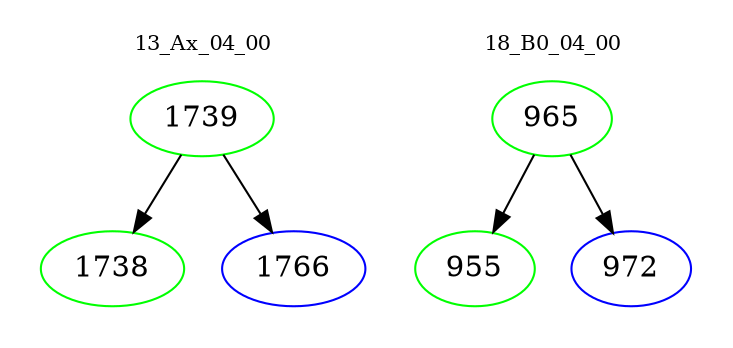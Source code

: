 digraph{
subgraph cluster_0 {
color = white
label = "13_Ax_04_00";
fontsize=10;
T0_1739 [label="1739", color="green"]
T0_1739 -> T0_1738 [color="black"]
T0_1738 [label="1738", color="green"]
T0_1739 -> T0_1766 [color="black"]
T0_1766 [label="1766", color="blue"]
}
subgraph cluster_1 {
color = white
label = "18_B0_04_00";
fontsize=10;
T1_965 [label="965", color="green"]
T1_965 -> T1_955 [color="black"]
T1_955 [label="955", color="green"]
T1_965 -> T1_972 [color="black"]
T1_972 [label="972", color="blue"]
}
}
